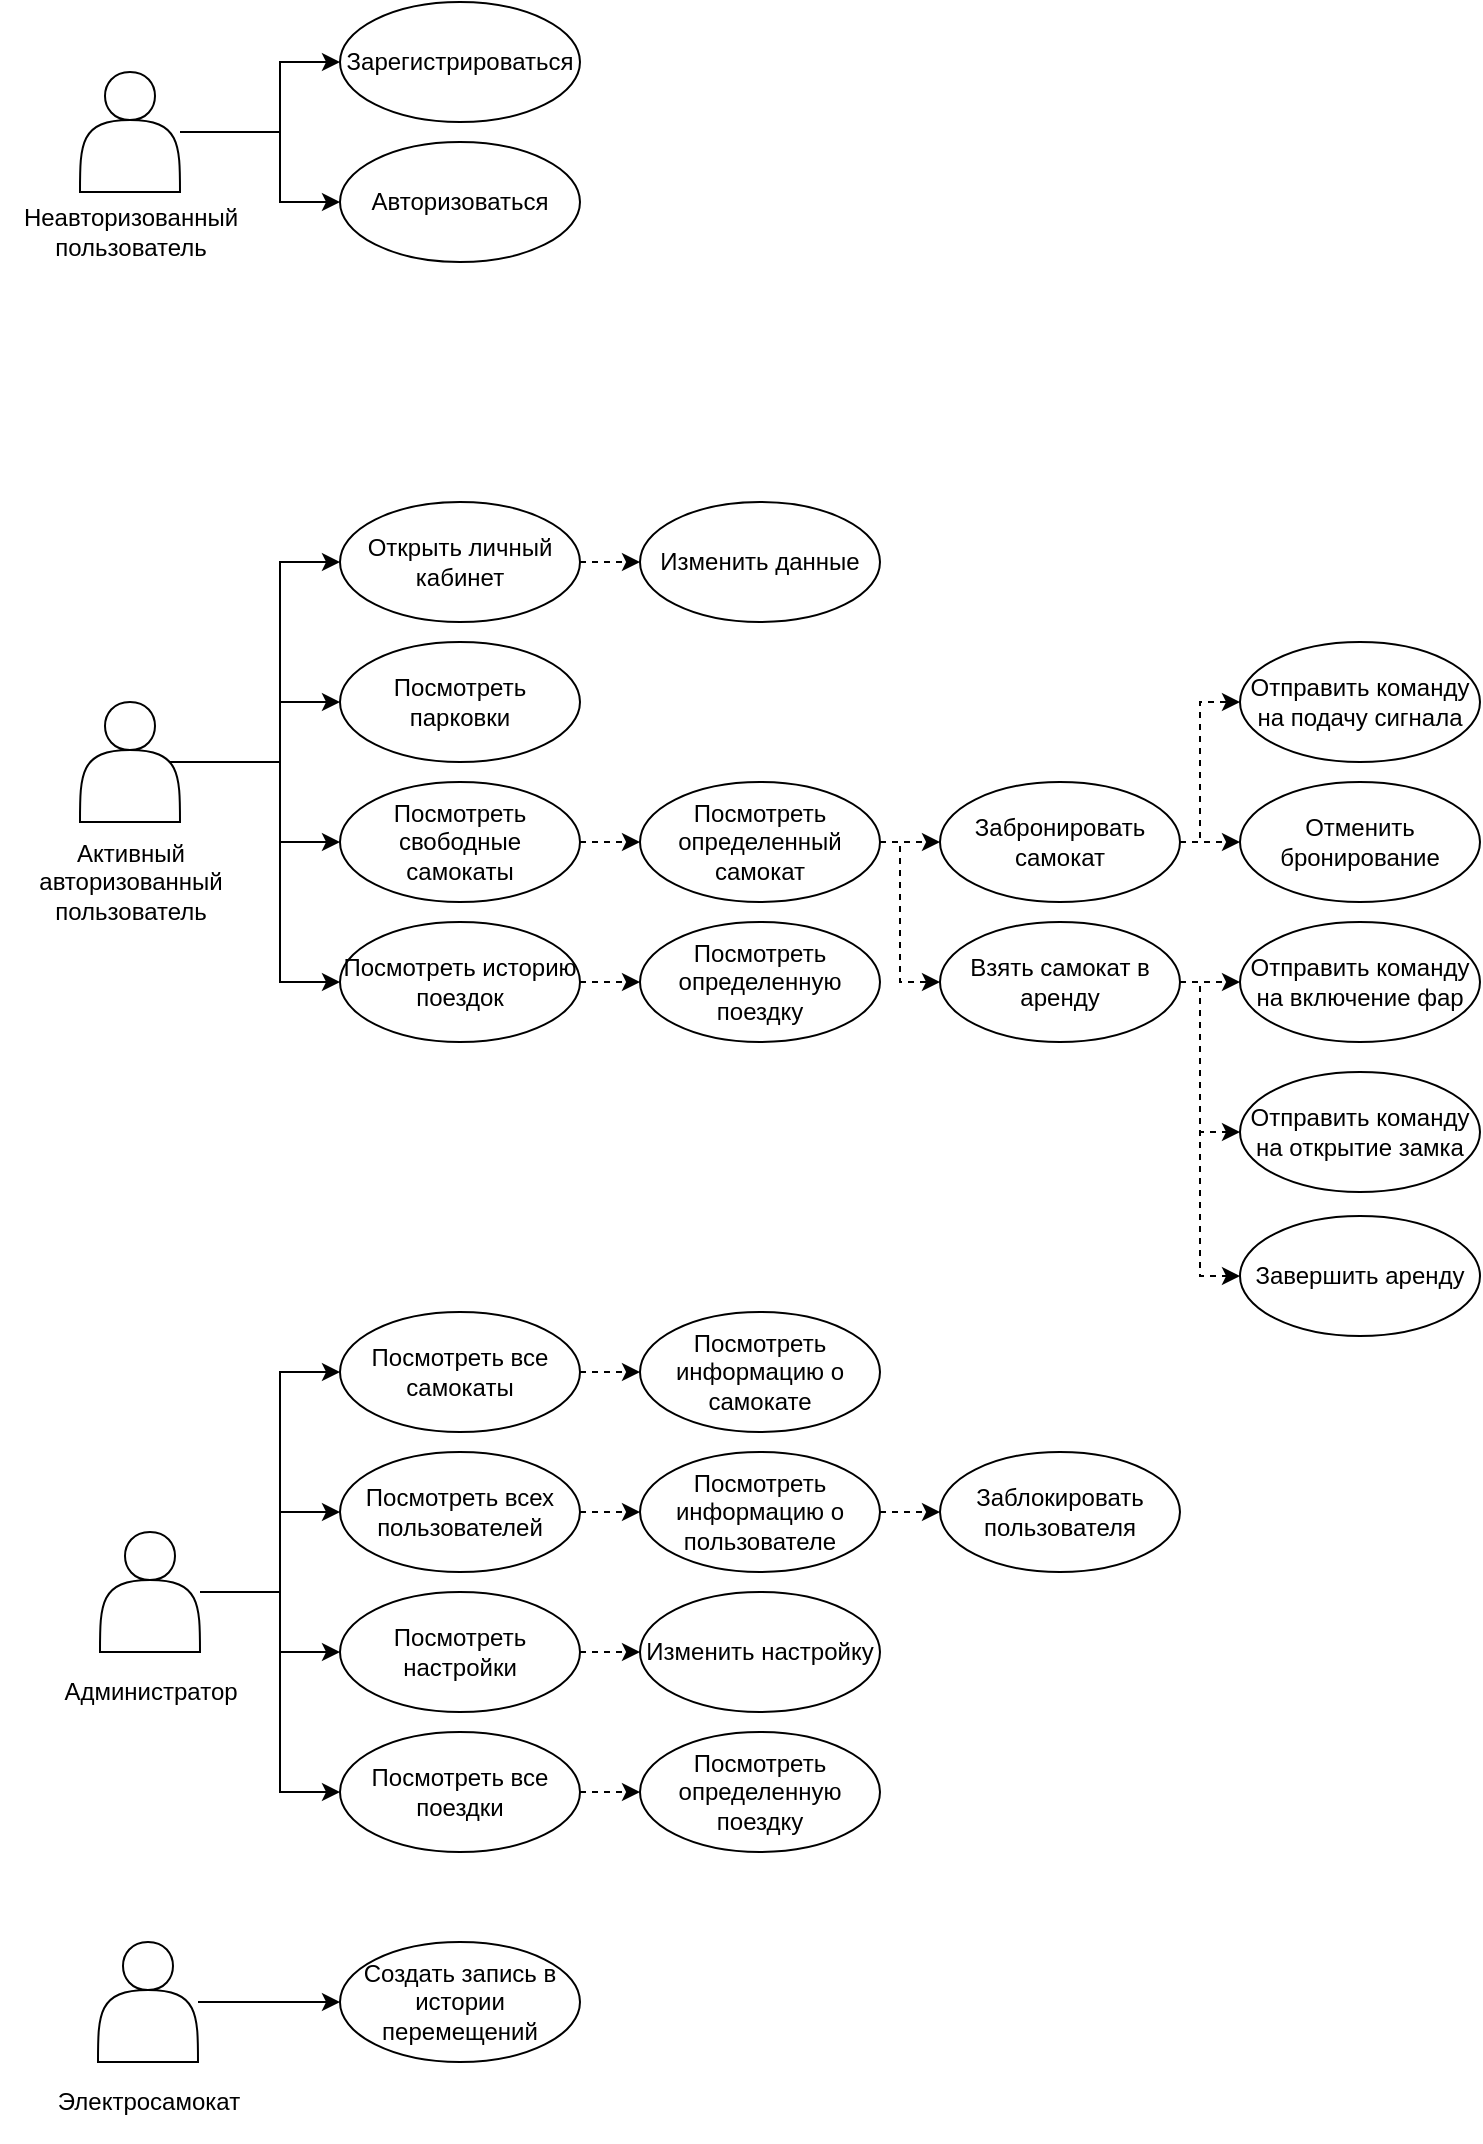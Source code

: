 <mxfile version="21.2.3" type="device">
  <diagram name="Страница 1" id="sC1vlXsgD7HMDIOW7rTh">
    <mxGraphModel dx="2760" dy="1640" grid="1" gridSize="10" guides="1" tooltips="1" connect="1" arrows="1" fold="1" page="1" pageScale="1" pageWidth="827" pageHeight="1169" math="0" shadow="0">
      <root>
        <mxCell id="0" />
        <mxCell id="1" parent="0" />
        <mxCell id="RzFVJwVaNX9K7hLxJ5v1-6" style="edgeStyle=orthogonalEdgeStyle;rounded=0;orthogonalLoop=1;jettySize=auto;html=1;entryX=0;entryY=0.5;entryDx=0;entryDy=0;" parent="1" source="RzFVJwVaNX9K7hLxJ5v1-1" target="RzFVJwVaNX9K7hLxJ5v1-3" edge="1">
          <mxGeometry relative="1" as="geometry">
            <Array as="points">
              <mxPoint x="480" y="210" />
              <mxPoint x="480" y="175" />
            </Array>
          </mxGeometry>
        </mxCell>
        <mxCell id="RzFVJwVaNX9K7hLxJ5v1-7" style="edgeStyle=orthogonalEdgeStyle;rounded=0;orthogonalLoop=1;jettySize=auto;html=1;entryX=0;entryY=0.5;entryDx=0;entryDy=0;" parent="1" source="RzFVJwVaNX9K7hLxJ5v1-1" target="RzFVJwVaNX9K7hLxJ5v1-4" edge="1">
          <mxGeometry relative="1" as="geometry">
            <Array as="points">
              <mxPoint x="480" y="210" />
              <mxPoint x="480" y="245" />
            </Array>
          </mxGeometry>
        </mxCell>
        <mxCell id="RzFVJwVaNX9K7hLxJ5v1-3" value="Зарегистрироваться" style="ellipse;whiteSpace=wrap;html=1;" parent="1" vertex="1">
          <mxGeometry x="510" y="145" width="120" height="60" as="geometry" />
        </mxCell>
        <mxCell id="RzFVJwVaNX9K7hLxJ5v1-4" value="Авторизоваться" style="ellipse;whiteSpace=wrap;html=1;" parent="1" vertex="1">
          <mxGeometry x="510" y="215" width="120" height="60" as="geometry" />
        </mxCell>
        <mxCell id="RzFVJwVaNX9K7hLxJ5v1-9" value="" style="group" parent="1" vertex="1" connectable="0">
          <mxGeometry x="340" y="180" width="130" height="100" as="geometry" />
        </mxCell>
        <mxCell id="RzFVJwVaNX9K7hLxJ5v1-1" value="" style="shape=actor;whiteSpace=wrap;html=1;" parent="RzFVJwVaNX9K7hLxJ5v1-9" vertex="1">
          <mxGeometry x="40" width="50" height="60" as="geometry" />
        </mxCell>
        <mxCell id="RzFVJwVaNX9K7hLxJ5v1-2" value="Неавторизованный&lt;br&gt;пользователь" style="text;html=1;align=center;verticalAlign=middle;resizable=0;points=[];autosize=1;strokeColor=none;fillColor=none;" parent="RzFVJwVaNX9K7hLxJ5v1-9" vertex="1">
          <mxGeometry y="60" width="130" height="40" as="geometry" />
        </mxCell>
        <mxCell id="RzFVJwVaNX9K7hLxJ5v1-10" value="" style="group" parent="1" vertex="1" connectable="0">
          <mxGeometry x="340" y="495" width="195" height="110" as="geometry" />
        </mxCell>
        <mxCell id="RzFVJwVaNX9K7hLxJ5v1-11" value="" style="shape=actor;whiteSpace=wrap;html=1;" parent="RzFVJwVaNX9K7hLxJ5v1-10" vertex="1">
          <mxGeometry x="40" width="50" height="60" as="geometry" />
        </mxCell>
        <mxCell id="RzFVJwVaNX9K7hLxJ5v1-12" value="Активный&lt;br&gt;авторизованный&lt;br&gt;пользователь" style="text;html=1;align=center;verticalAlign=middle;resizable=0;points=[];autosize=1;strokeColor=none;fillColor=none;" parent="RzFVJwVaNX9K7hLxJ5v1-10" vertex="1">
          <mxGeometry x="5" y="60" width="120" height="60" as="geometry" />
        </mxCell>
        <mxCell id="RzFVJwVaNX9K7hLxJ5v1-27" style="edgeStyle=orthogonalEdgeStyle;rounded=0;orthogonalLoop=1;jettySize=auto;html=1;entryX=0;entryY=0.5;entryDx=0;entryDy=0;exitX=0.9;exitY=0.5;exitDx=0;exitDy=0;exitPerimeter=0;" parent="1" source="RzFVJwVaNX9K7hLxJ5v1-11" target="RzFVJwVaNX9K7hLxJ5v1-14" edge="1">
          <mxGeometry relative="1" as="geometry">
            <Array as="points">
              <mxPoint x="480" y="525" />
              <mxPoint x="480" y="425" />
            </Array>
          </mxGeometry>
        </mxCell>
        <mxCell id="RzFVJwVaNX9K7hLxJ5v1-28" style="edgeStyle=orthogonalEdgeStyle;rounded=0;orthogonalLoop=1;jettySize=auto;html=1;entryX=0;entryY=0.5;entryDx=0;entryDy=0;exitX=0.9;exitY=0.5;exitDx=0;exitDy=0;exitPerimeter=0;" parent="1" source="RzFVJwVaNX9K7hLxJ5v1-11" target="RzFVJwVaNX9K7hLxJ5v1-15" edge="1">
          <mxGeometry relative="1" as="geometry">
            <Array as="points">
              <mxPoint x="480" y="525" />
              <mxPoint x="480" y="495" />
            </Array>
          </mxGeometry>
        </mxCell>
        <mxCell id="RzFVJwVaNX9K7hLxJ5v1-29" style="edgeStyle=orthogonalEdgeStyle;rounded=0;orthogonalLoop=1;jettySize=auto;html=1;entryX=0;entryY=0.5;entryDx=0;entryDy=0;" parent="1" source="RzFVJwVaNX9K7hLxJ5v1-11" target="RzFVJwVaNX9K7hLxJ5v1-16" edge="1">
          <mxGeometry relative="1" as="geometry">
            <Array as="points">
              <mxPoint x="480" y="525" />
              <mxPoint x="480" y="565" />
            </Array>
          </mxGeometry>
        </mxCell>
        <mxCell id="RzFVJwVaNX9K7hLxJ5v1-30" style="edgeStyle=orthogonalEdgeStyle;rounded=0;orthogonalLoop=1;jettySize=auto;html=1;entryX=0;entryY=0.5;entryDx=0;entryDy=0;exitX=0.9;exitY=0.5;exitDx=0;exitDy=0;exitPerimeter=0;" parent="1" source="RzFVJwVaNX9K7hLxJ5v1-11" target="RzFVJwVaNX9K7hLxJ5v1-17" edge="1">
          <mxGeometry relative="1" as="geometry">
            <Array as="points">
              <mxPoint x="480" y="525" />
              <mxPoint x="480" y="635" />
            </Array>
          </mxGeometry>
        </mxCell>
        <mxCell id="RzFVJwVaNX9K7hLxJ5v1-53" value="" style="group" parent="1" vertex="1" connectable="0">
          <mxGeometry x="350" y="910" width="140" height="100" as="geometry" />
        </mxCell>
        <mxCell id="RzFVJwVaNX9K7hLxJ5v1-54" value="" style="shape=actor;whiteSpace=wrap;html=1;" parent="RzFVJwVaNX9K7hLxJ5v1-53" vertex="1">
          <mxGeometry x="40" width="50" height="60" as="geometry" />
        </mxCell>
        <mxCell id="RzFVJwVaNX9K7hLxJ5v1-55" value="Администратор" style="text;html=1;align=center;verticalAlign=middle;resizable=0;points=[];autosize=1;strokeColor=none;fillColor=none;" parent="RzFVJwVaNX9K7hLxJ5v1-53" vertex="1">
          <mxGeometry x="10" y="65" width="110" height="30" as="geometry" />
        </mxCell>
        <mxCell id="RzFVJwVaNX9K7hLxJ5v1-56" value="Посмотреть все самокаты" style="ellipse;whiteSpace=wrap;html=1;" parent="1" vertex="1">
          <mxGeometry x="510" y="800" width="120" height="60" as="geometry" />
        </mxCell>
        <mxCell id="RzFVJwVaNX9K7hLxJ5v1-57" value="Посмотреть всех пользователей" style="ellipse;whiteSpace=wrap;html=1;" parent="1" vertex="1">
          <mxGeometry x="510" y="870" width="120" height="60" as="geometry" />
        </mxCell>
        <mxCell id="RzFVJwVaNX9K7hLxJ5v1-58" value="Посмотреть настройки" style="ellipse;whiteSpace=wrap;html=1;" parent="1" vertex="1">
          <mxGeometry x="510" y="940" width="120" height="60" as="geometry" />
        </mxCell>
        <mxCell id="RzFVJwVaNX9K7hLxJ5v1-61" value="Посмотреть определенную поездку" style="ellipse;whiteSpace=wrap;html=1;" parent="1" vertex="1">
          <mxGeometry x="660" y="1010" width="120" height="60" as="geometry" />
        </mxCell>
        <mxCell id="RzFVJwVaNX9K7hLxJ5v1-62" value="Посмотреть все поездки" style="ellipse;whiteSpace=wrap;html=1;" parent="1" vertex="1">
          <mxGeometry x="510" y="1010" width="120" height="60" as="geometry" />
        </mxCell>
        <mxCell id="RzFVJwVaNX9K7hLxJ5v1-64" style="edgeStyle=orthogonalEdgeStyle;rounded=0;orthogonalLoop=1;jettySize=auto;html=1;entryX=0;entryY=0.5;entryDx=0;entryDy=0;" parent="1" source="RzFVJwVaNX9K7hLxJ5v1-54" target="RzFVJwVaNX9K7hLxJ5v1-56" edge="1">
          <mxGeometry relative="1" as="geometry">
            <Array as="points">
              <mxPoint x="480" y="940" />
              <mxPoint x="480" y="830" />
            </Array>
          </mxGeometry>
        </mxCell>
        <mxCell id="RzFVJwVaNX9K7hLxJ5v1-65" style="edgeStyle=orthogonalEdgeStyle;rounded=0;orthogonalLoop=1;jettySize=auto;html=1;entryX=0;entryY=0.5;entryDx=0;entryDy=0;" parent="1" source="RzFVJwVaNX9K7hLxJ5v1-54" target="RzFVJwVaNX9K7hLxJ5v1-57" edge="1">
          <mxGeometry relative="1" as="geometry">
            <Array as="points">
              <mxPoint x="480" y="940" />
              <mxPoint x="480" y="900" />
            </Array>
          </mxGeometry>
        </mxCell>
        <mxCell id="RzFVJwVaNX9K7hLxJ5v1-66" style="edgeStyle=orthogonalEdgeStyle;rounded=0;orthogonalLoop=1;jettySize=auto;html=1;entryX=0;entryY=0.5;entryDx=0;entryDy=0;" parent="1" source="RzFVJwVaNX9K7hLxJ5v1-54" target="RzFVJwVaNX9K7hLxJ5v1-58" edge="1">
          <mxGeometry relative="1" as="geometry">
            <Array as="points">
              <mxPoint x="480" y="940" />
              <mxPoint x="480" y="970" />
            </Array>
          </mxGeometry>
        </mxCell>
        <mxCell id="RzFVJwVaNX9K7hLxJ5v1-67" style="edgeStyle=orthogonalEdgeStyle;rounded=0;orthogonalLoop=1;jettySize=auto;html=1;entryX=0;entryY=0.5;entryDx=0;entryDy=0;" parent="1" source="RzFVJwVaNX9K7hLxJ5v1-54" target="RzFVJwVaNX9K7hLxJ5v1-62" edge="1">
          <mxGeometry relative="1" as="geometry">
            <Array as="points">
              <mxPoint x="480" y="940" />
              <mxPoint x="480" y="1040" />
            </Array>
          </mxGeometry>
        </mxCell>
        <mxCell id="RzFVJwVaNX9K7hLxJ5v1-69" value="Посмотреть информацию о пользователе" style="ellipse;whiteSpace=wrap;html=1;" parent="1" vertex="1">
          <mxGeometry x="660" y="870" width="120" height="60" as="geometry" />
        </mxCell>
        <mxCell id="RzFVJwVaNX9K7hLxJ5v1-70" value="Заблокировать пользователя" style="ellipse;whiteSpace=wrap;html=1;" parent="1" vertex="1">
          <mxGeometry x="810" y="870" width="120" height="60" as="geometry" />
        </mxCell>
        <mxCell id="RzFVJwVaNX9K7hLxJ5v1-73" value="Посмотреть информацию о самокате" style="ellipse;whiteSpace=wrap;html=1;" parent="1" vertex="1">
          <mxGeometry x="660" y="800" width="120" height="60" as="geometry" />
        </mxCell>
        <mxCell id="RzFVJwVaNX9K7hLxJ5v1-78" value="" style="group" parent="1" vertex="1" connectable="0">
          <mxGeometry x="349" y="1115" width="130" height="100" as="geometry" />
        </mxCell>
        <mxCell id="RzFVJwVaNX9K7hLxJ5v1-79" value="" style="shape=actor;whiteSpace=wrap;html=1;" parent="RzFVJwVaNX9K7hLxJ5v1-78" vertex="1">
          <mxGeometry x="40" width="50" height="60" as="geometry" />
        </mxCell>
        <mxCell id="RzFVJwVaNX9K7hLxJ5v1-80" value="Электросамокат" style="text;html=1;align=center;verticalAlign=middle;resizable=0;points=[];autosize=1;strokeColor=none;fillColor=none;" parent="RzFVJwVaNX9K7hLxJ5v1-78" vertex="1">
          <mxGeometry x="5" y="65" width="120" height="30" as="geometry" />
        </mxCell>
        <mxCell id="RzFVJwVaNX9K7hLxJ5v1-81" value="Создать запись в истории перемещений" style="ellipse;whiteSpace=wrap;html=1;" parent="1" vertex="1">
          <mxGeometry x="510" y="1115" width="120" height="60" as="geometry" />
        </mxCell>
        <mxCell id="RzFVJwVaNX9K7hLxJ5v1-82" style="edgeStyle=orthogonalEdgeStyle;rounded=0;orthogonalLoop=1;jettySize=auto;html=1;entryX=0;entryY=0.5;entryDx=0;entryDy=0;" parent="1" source="RzFVJwVaNX9K7hLxJ5v1-79" target="RzFVJwVaNX9K7hLxJ5v1-81" edge="1">
          <mxGeometry relative="1" as="geometry" />
        </mxCell>
        <mxCell id="RzFVJwVaNX9K7hLxJ5v1-20" value="Взять самокат в аренду" style="ellipse;whiteSpace=wrap;html=1;" parent="1" vertex="1">
          <mxGeometry x="810" y="605" width="120" height="60" as="geometry" />
        </mxCell>
        <mxCell id="RzFVJwVaNX9K7hLxJ5v1-21" value="Завершить аренду" style="ellipse;whiteSpace=wrap;html=1;" parent="1" vertex="1">
          <mxGeometry x="960" y="752" width="120" height="60" as="geometry" />
        </mxCell>
        <mxCell id="RzFVJwVaNX9K7hLxJ5v1-36" style="edgeStyle=orthogonalEdgeStyle;rounded=0;orthogonalLoop=1;jettySize=auto;html=1;entryX=0;entryY=0.5;entryDx=0;entryDy=0;dashed=1;" parent="1" source="RzFVJwVaNX9K7hLxJ5v1-20" edge="1">
          <mxGeometry relative="1" as="geometry">
            <Array as="points">
              <mxPoint x="950" y="635" />
              <mxPoint x="950" y="635" />
            </Array>
            <mxPoint x="960" y="635" as="targetPoint" />
          </mxGeometry>
        </mxCell>
        <mxCell id="Myr7llCobxsqNLO_jpLN-25" style="edgeStyle=orthogonalEdgeStyle;rounded=0;orthogonalLoop=1;jettySize=auto;html=1;entryX=0;entryY=0.5;entryDx=0;entryDy=0;dashed=1;exitX=1;exitY=0.5;exitDx=0;exitDy=0;" parent="1" source="Myr7llCobxsqNLO_jpLN-5" target="RzFVJwVaNX9K7hLxJ5v1-20" edge="1">
          <mxGeometry relative="1" as="geometry">
            <Array as="points">
              <mxPoint x="790" y="565" />
              <mxPoint x="790" y="635" />
            </Array>
            <mxPoint x="940" y="575" as="sourcePoint" />
            <mxPoint x="970" y="575" as="targetPoint" />
          </mxGeometry>
        </mxCell>
        <mxCell id="Fcf0aNZTFzZ4NyF-ckml-1" style="edgeStyle=orthogonalEdgeStyle;rounded=0;orthogonalLoop=1;jettySize=auto;html=1;exitX=1;exitY=0.5;exitDx=0;exitDy=0;entryX=0;entryY=0.5;entryDx=0;entryDy=0;dashed=1;" edge="1" parent="1" source="RzFVJwVaNX9K7hLxJ5v1-24" target="Myr7llCobxsqNLO_jpLN-28">
          <mxGeometry relative="1" as="geometry">
            <Array as="points">
              <mxPoint x="940" y="565" />
              <mxPoint x="940" y="495" />
            </Array>
          </mxGeometry>
        </mxCell>
        <mxCell id="RzFVJwVaNX9K7hLxJ5v1-24" value="Забронировать самокат" style="ellipse;whiteSpace=wrap;html=1;" parent="1" vertex="1">
          <mxGeometry x="810" y="535" width="120" height="60" as="geometry" />
        </mxCell>
        <mxCell id="Myr7llCobxsqNLO_jpLN-3" value="Отменить бронирование" style="ellipse;whiteSpace=wrap;html=1;" parent="1" vertex="1">
          <mxGeometry x="960" y="535" width="120" height="60" as="geometry" />
        </mxCell>
        <mxCell id="Myr7llCobxsqNLO_jpLN-4" style="edgeStyle=orthogonalEdgeStyle;rounded=0;orthogonalLoop=1;jettySize=auto;html=1;exitX=1;exitY=0.5;exitDx=0;exitDy=0;entryX=0;entryY=0.5;entryDx=0;entryDy=0;dashed=1;" parent="1" source="RzFVJwVaNX9K7hLxJ5v1-24" target="Myr7llCobxsqNLO_jpLN-3" edge="1">
          <mxGeometry relative="1" as="geometry">
            <mxPoint x="940" y="365" as="sourcePoint" />
            <mxPoint x="970" y="365" as="targetPoint" />
          </mxGeometry>
        </mxCell>
        <mxCell id="Myr7llCobxsqNLO_jpLN-27" style="edgeStyle=orthogonalEdgeStyle;rounded=0;orthogonalLoop=1;jettySize=auto;html=1;entryX=0;entryY=0.5;entryDx=0;entryDy=0;dashed=1;exitX=1;exitY=0.5;exitDx=0;exitDy=0;" parent="1" source="Myr7llCobxsqNLO_jpLN-5" target="RzFVJwVaNX9K7hLxJ5v1-24" edge="1">
          <mxGeometry relative="1" as="geometry">
            <Array as="points">
              <mxPoint x="800" y="565" />
              <mxPoint x="800" y="565" />
            </Array>
            <mxPoint x="790" y="575" as="sourcePoint" />
            <mxPoint x="820" y="610" as="targetPoint" />
          </mxGeometry>
        </mxCell>
        <mxCell id="Myr7llCobxsqNLO_jpLN-28" value="Отправить команду на подачу сигнала" style="ellipse;whiteSpace=wrap;html=1;" parent="1" vertex="1">
          <mxGeometry x="960" y="465" width="120" height="60" as="geometry" />
        </mxCell>
        <mxCell id="Myr7llCobxsqNLO_jpLN-30" value="Отправить команду на открытие замка" style="ellipse;whiteSpace=wrap;html=1;" parent="1" vertex="1">
          <mxGeometry x="960" y="680" width="120" height="60" as="geometry" />
        </mxCell>
        <mxCell id="Myr7llCobxsqNLO_jpLN-31" value="Отправить команду на включение фар" style="ellipse;whiteSpace=wrap;html=1;" parent="1" vertex="1">
          <mxGeometry x="960" y="605" width="120" height="60" as="geometry" />
        </mxCell>
        <mxCell id="Myr7llCobxsqNLO_jpLN-35" style="edgeStyle=orthogonalEdgeStyle;rounded=0;orthogonalLoop=1;jettySize=auto;html=1;entryX=0;entryY=0.5;entryDx=0;entryDy=0;dashed=1;exitX=1;exitY=0.5;exitDx=0;exitDy=0;" parent="1" source="RzFVJwVaNX9K7hLxJ5v1-20" target="Myr7llCobxsqNLO_jpLN-30" edge="1">
          <mxGeometry relative="1" as="geometry">
            <Array as="points">
              <mxPoint x="940" y="635" />
              <mxPoint x="940" y="710" />
            </Array>
            <mxPoint x="940" y="645" as="sourcePoint" />
            <mxPoint x="970" y="714" as="targetPoint" />
          </mxGeometry>
        </mxCell>
        <mxCell id="Myr7llCobxsqNLO_jpLN-36" style="edgeStyle=orthogonalEdgeStyle;rounded=0;orthogonalLoop=1;jettySize=auto;html=1;entryX=0;entryY=0.5;entryDx=0;entryDy=0;dashed=1;exitX=1;exitY=0.5;exitDx=0;exitDy=0;" parent="1" source="RzFVJwVaNX9K7hLxJ5v1-20" target="RzFVJwVaNX9K7hLxJ5v1-21" edge="1">
          <mxGeometry relative="1" as="geometry">
            <Array as="points">
              <mxPoint x="940" y="635" />
              <mxPoint x="940" y="782" />
            </Array>
            <mxPoint x="940" y="645" as="sourcePoint" />
            <mxPoint x="970" y="783" as="targetPoint" />
          </mxGeometry>
        </mxCell>
        <mxCell id="Myr7llCobxsqNLO_jpLN-51" value="Изменить настройку" style="ellipse;whiteSpace=wrap;html=1;" parent="1" vertex="1">
          <mxGeometry x="660" y="940" width="120" height="60" as="geometry" />
        </mxCell>
        <mxCell id="Myr7llCobxsqNLO_jpLN-54" style="edgeStyle=orthogonalEdgeStyle;rounded=0;orthogonalLoop=1;jettySize=auto;html=1;entryX=0;entryY=0.5;entryDx=0;entryDy=0;dashed=1;exitX=1;exitY=0.5;exitDx=0;exitDy=0;" parent="1" source="RzFVJwVaNX9K7hLxJ5v1-58" target="Myr7llCobxsqNLO_jpLN-51" edge="1">
          <mxGeometry relative="1" as="geometry">
            <mxPoint x="640" y="1050" as="sourcePoint" />
            <mxPoint x="670" y="1050" as="targetPoint" />
          </mxGeometry>
        </mxCell>
        <mxCell id="Myr7llCobxsqNLO_jpLN-55" style="edgeStyle=orthogonalEdgeStyle;rounded=0;orthogonalLoop=1;jettySize=auto;html=1;entryX=0;entryY=0.5;entryDx=0;entryDy=0;dashed=1;exitX=1;exitY=0.5;exitDx=0;exitDy=0;" parent="1" source="RzFVJwVaNX9K7hLxJ5v1-62" target="RzFVJwVaNX9K7hLxJ5v1-61" edge="1">
          <mxGeometry relative="1" as="geometry">
            <mxPoint x="640" y="1050" as="sourcePoint" />
            <mxPoint x="670" y="1050" as="targetPoint" />
          </mxGeometry>
        </mxCell>
        <mxCell id="Myr7llCobxsqNLO_jpLN-56" style="edgeStyle=orthogonalEdgeStyle;rounded=0;orthogonalLoop=1;jettySize=auto;html=1;entryX=0;entryY=0.5;entryDx=0;entryDy=0;dashed=1;exitX=1;exitY=0.5;exitDx=0;exitDy=0;" parent="1" source="RzFVJwVaNX9K7hLxJ5v1-57" target="RzFVJwVaNX9K7hLxJ5v1-69" edge="1">
          <mxGeometry relative="1" as="geometry">
            <mxPoint x="640" y="980" as="sourcePoint" />
            <mxPoint x="670" y="980" as="targetPoint" />
          </mxGeometry>
        </mxCell>
        <mxCell id="Myr7llCobxsqNLO_jpLN-58" style="edgeStyle=orthogonalEdgeStyle;rounded=0;orthogonalLoop=1;jettySize=auto;html=1;entryX=0;entryY=0.5;entryDx=0;entryDy=0;dashed=1;exitX=1;exitY=0.5;exitDx=0;exitDy=0;" parent="1" source="RzFVJwVaNX9K7hLxJ5v1-56" target="RzFVJwVaNX9K7hLxJ5v1-73" edge="1">
          <mxGeometry relative="1" as="geometry">
            <mxPoint x="640" y="840" as="sourcePoint" />
            <mxPoint x="670" y="840" as="targetPoint" />
            <Array as="points">
              <mxPoint x="650" y="830" />
              <mxPoint x="650" y="830" />
            </Array>
          </mxGeometry>
        </mxCell>
        <mxCell id="Myr7llCobxsqNLO_jpLN-59" style="edgeStyle=orthogonalEdgeStyle;rounded=0;orthogonalLoop=1;jettySize=auto;html=1;entryX=0;entryY=0.5;entryDx=0;entryDy=0;dashed=1;exitX=1;exitY=0.5;exitDx=0;exitDy=0;" parent="1" source="RzFVJwVaNX9K7hLxJ5v1-69" target="RzFVJwVaNX9K7hLxJ5v1-70" edge="1">
          <mxGeometry relative="1" as="geometry">
            <mxPoint x="640" y="840" as="sourcePoint" />
            <mxPoint x="670" y="840" as="targetPoint" />
          </mxGeometry>
        </mxCell>
        <mxCell id="RzFVJwVaNX9K7hLxJ5v1-14" value="Открыть личный кабинет" style="ellipse;whiteSpace=wrap;html=1;" parent="1" vertex="1">
          <mxGeometry x="510" y="395" width="120" height="60" as="geometry" />
        </mxCell>
        <mxCell id="RzFVJwVaNX9K7hLxJ5v1-15" value="Посмотреть парковки" style="ellipse;whiteSpace=wrap;html=1;" parent="1" vertex="1">
          <mxGeometry x="510" y="465" width="120" height="60" as="geometry" />
        </mxCell>
        <mxCell id="RzFVJwVaNX9K7hLxJ5v1-16" value="Посмотреть свободные самокаты" style="ellipse;whiteSpace=wrap;html=1;" parent="1" vertex="1">
          <mxGeometry x="510" y="535" width="120" height="60" as="geometry" />
        </mxCell>
        <mxCell id="RzFVJwVaNX9K7hLxJ5v1-34" style="edgeStyle=orthogonalEdgeStyle;rounded=0;orthogonalLoop=1;jettySize=auto;html=1;exitX=1;exitY=0.5;exitDx=0;exitDy=0;entryX=0;entryY=0.5;entryDx=0;entryDy=0;dashed=1;" parent="1" source="RzFVJwVaNX9K7hLxJ5v1-17" target="RzFVJwVaNX9K7hLxJ5v1-18" edge="1">
          <mxGeometry relative="1" as="geometry" />
        </mxCell>
        <mxCell id="RzFVJwVaNX9K7hLxJ5v1-17" value="Посмотреть историю поездок" style="ellipse;whiteSpace=wrap;html=1;" parent="1" vertex="1">
          <mxGeometry x="510" y="605" width="120" height="60" as="geometry" />
        </mxCell>
        <mxCell id="RzFVJwVaNX9K7hLxJ5v1-18" value="Посмотреть определенную поездку" style="ellipse;whiteSpace=wrap;html=1;" parent="1" vertex="1">
          <mxGeometry x="660" y="605" width="120" height="60" as="geometry" />
        </mxCell>
        <mxCell id="Myr7llCobxsqNLO_jpLN-1" value="Изменить данные" style="ellipse;whiteSpace=wrap;html=1;" parent="1" vertex="1">
          <mxGeometry x="660" y="395" width="120" height="60" as="geometry" />
        </mxCell>
        <mxCell id="Myr7llCobxsqNLO_jpLN-2" style="edgeStyle=orthogonalEdgeStyle;rounded=0;orthogonalLoop=1;jettySize=auto;html=1;exitX=1;exitY=0.5;exitDx=0;exitDy=0;entryX=0;entryY=0.5;entryDx=0;entryDy=0;dashed=1;" parent="1" source="RzFVJwVaNX9K7hLxJ5v1-14" target="Myr7llCobxsqNLO_jpLN-1" edge="1">
          <mxGeometry relative="1" as="geometry">
            <mxPoint x="640" y="645" as="sourcePoint" />
            <mxPoint x="670" y="645" as="targetPoint" />
          </mxGeometry>
        </mxCell>
        <mxCell id="Myr7llCobxsqNLO_jpLN-5" value="Посмотреть определенный самокат" style="ellipse;whiteSpace=wrap;html=1;" parent="1" vertex="1">
          <mxGeometry x="660" y="535" width="120" height="60" as="geometry" />
        </mxCell>
        <mxCell id="Myr7llCobxsqNLO_jpLN-24" style="edgeStyle=orthogonalEdgeStyle;rounded=0;orthogonalLoop=1;jettySize=auto;html=1;exitX=1;exitY=0.5;exitDx=0;exitDy=0;entryX=0;entryY=0.5;entryDx=0;entryDy=0;dashed=1;" parent="1" source="RzFVJwVaNX9K7hLxJ5v1-16" target="Myr7llCobxsqNLO_jpLN-5" edge="1">
          <mxGeometry relative="1" as="geometry">
            <mxPoint x="640" y="645" as="sourcePoint" />
            <mxPoint x="670" y="645" as="targetPoint" />
          </mxGeometry>
        </mxCell>
      </root>
    </mxGraphModel>
  </diagram>
</mxfile>
